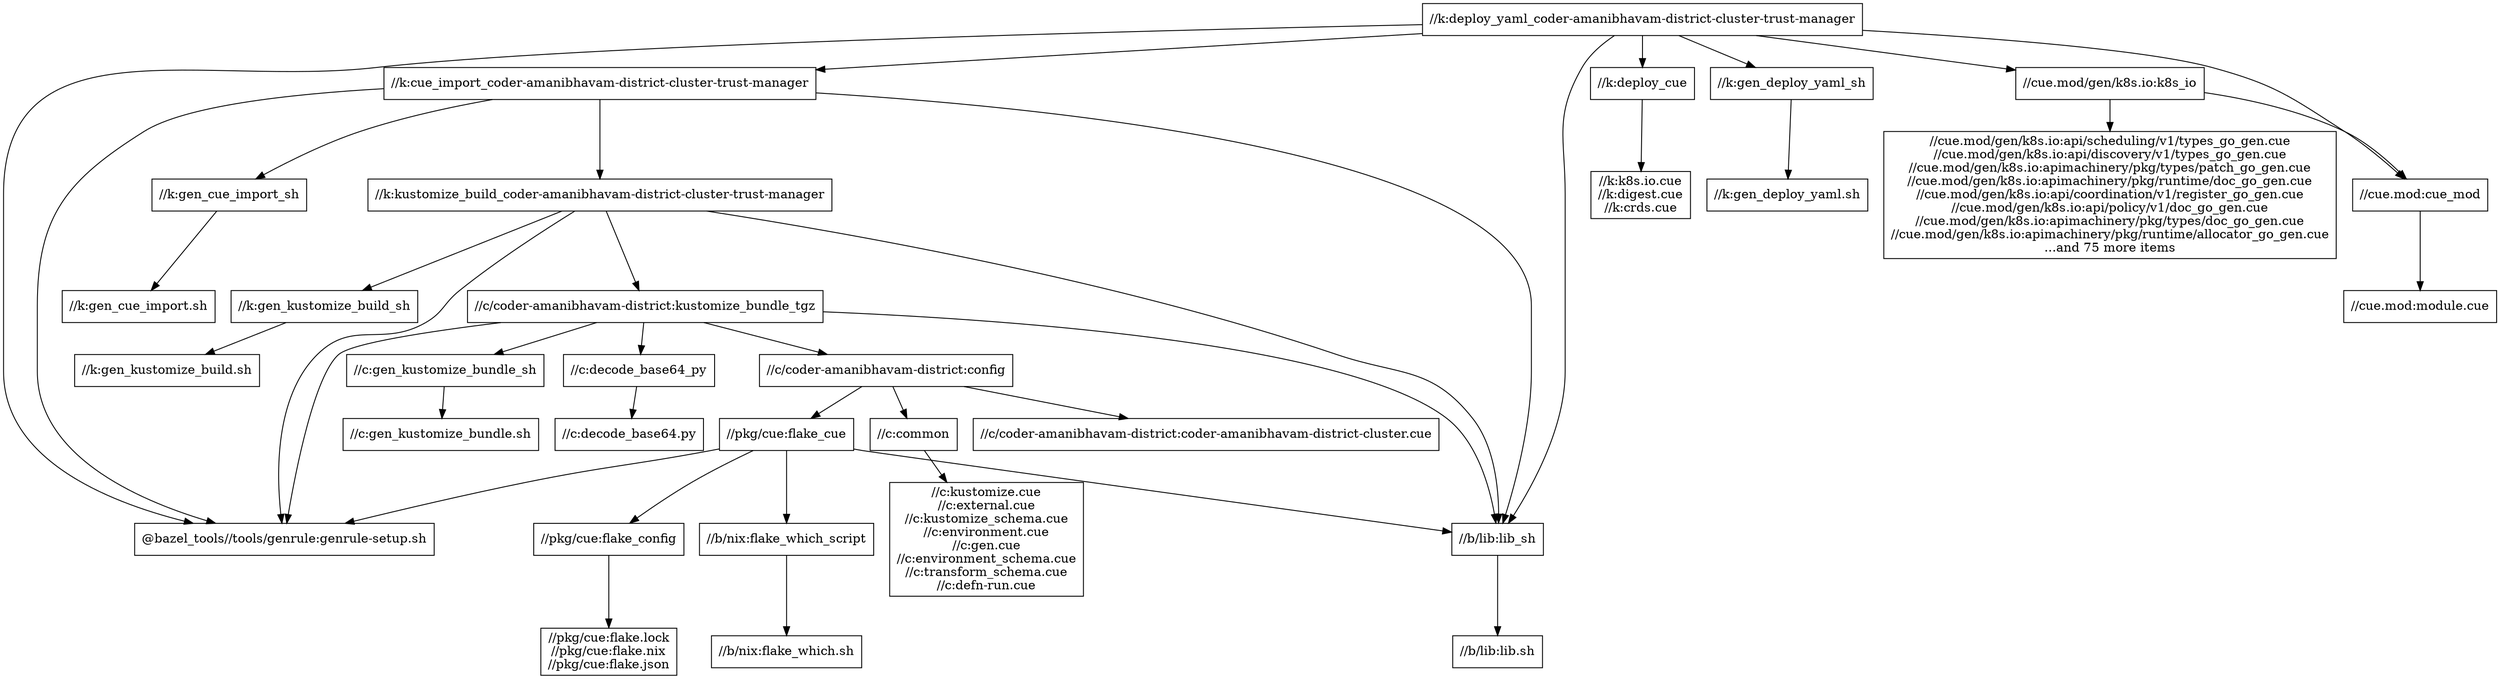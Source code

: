 digraph mygraph {
  node [shape=box];
  "//k:deploy_yaml_coder-amanibhavam-district-cluster-trust-manager"
  "//k:deploy_yaml_coder-amanibhavam-district-cluster-trust-manager" -> "//k:cue_import_coder-amanibhavam-district-cluster-trust-manager"
  "//k:deploy_yaml_coder-amanibhavam-district-cluster-trust-manager" -> "//k:deploy_cue"
  "//k:deploy_yaml_coder-amanibhavam-district-cluster-trust-manager" -> "//k:gen_deploy_yaml_sh"
  "//k:deploy_yaml_coder-amanibhavam-district-cluster-trust-manager" -> "//cue.mod:cue_mod"
  "//k:deploy_yaml_coder-amanibhavam-district-cluster-trust-manager" -> "//cue.mod/gen/k8s.io:k8s_io"
  "//k:deploy_yaml_coder-amanibhavam-district-cluster-trust-manager" -> "//b/lib:lib_sh"
  "//k:deploy_yaml_coder-amanibhavam-district-cluster-trust-manager" -> "@bazel_tools//tools/genrule:genrule-setup.sh"
  "//cue.mod/gen/k8s.io:k8s_io"
  "//cue.mod/gen/k8s.io:k8s_io" -> "//cue.mod/gen/k8s.io:api/scheduling/v1/types_go_gen.cue\n//cue.mod/gen/k8s.io:api/discovery/v1/types_go_gen.cue\n//cue.mod/gen/k8s.io:apimachinery/pkg/types/patch_go_gen.cue\n//cue.mod/gen/k8s.io:apimachinery/pkg/runtime/doc_go_gen.cue\n//cue.mod/gen/k8s.io:api/coordination/v1/register_go_gen.cue\n//cue.mod/gen/k8s.io:api/policy/v1/doc_go_gen.cue\n//cue.mod/gen/k8s.io:apimachinery/pkg/types/doc_go_gen.cue\n//cue.mod/gen/k8s.io:apimachinery/pkg/runtime/allocator_go_gen.cue\n...and 75 more items"
  "//cue.mod/gen/k8s.io:k8s_io" -> "//cue.mod:cue_mod"
  "//cue.mod/gen/k8s.io:api/scheduling/v1/types_go_gen.cue\n//cue.mod/gen/k8s.io:api/discovery/v1/types_go_gen.cue\n//cue.mod/gen/k8s.io:apimachinery/pkg/types/patch_go_gen.cue\n//cue.mod/gen/k8s.io:apimachinery/pkg/runtime/doc_go_gen.cue\n//cue.mod/gen/k8s.io:api/coordination/v1/register_go_gen.cue\n//cue.mod/gen/k8s.io:api/policy/v1/doc_go_gen.cue\n//cue.mod/gen/k8s.io:apimachinery/pkg/types/doc_go_gen.cue\n//cue.mod/gen/k8s.io:apimachinery/pkg/runtime/allocator_go_gen.cue\n...and 75 more items"
  "//cue.mod:cue_mod"
  "//cue.mod:cue_mod" -> "//cue.mod:module.cue"
  "//cue.mod:module.cue"
  "//k:gen_deploy_yaml_sh"
  "//k:gen_deploy_yaml_sh" -> "//k:gen_deploy_yaml.sh"
  "//k:gen_deploy_yaml.sh"
  "//k:deploy_cue"
  "//k:deploy_cue" -> "//k:k8s.io.cue\n//k:digest.cue\n//k:crds.cue"
  "//k:k8s.io.cue\n//k:digest.cue\n//k:crds.cue"
  "//k:cue_import_coder-amanibhavam-district-cluster-trust-manager"
  "//k:cue_import_coder-amanibhavam-district-cluster-trust-manager" -> "//k:kustomize_build_coder-amanibhavam-district-cluster-trust-manager"
  "//k:cue_import_coder-amanibhavam-district-cluster-trust-manager" -> "//k:gen_cue_import_sh"
  "//k:cue_import_coder-amanibhavam-district-cluster-trust-manager" -> "//b/lib:lib_sh"
  "//k:cue_import_coder-amanibhavam-district-cluster-trust-manager" -> "@bazel_tools//tools/genrule:genrule-setup.sh"
  "//k:gen_cue_import_sh"
  "//k:gen_cue_import_sh" -> "//k:gen_cue_import.sh"
  "//k:gen_cue_import.sh"
  "//k:kustomize_build_coder-amanibhavam-district-cluster-trust-manager"
  "//k:kustomize_build_coder-amanibhavam-district-cluster-trust-manager" -> "//k:gen_kustomize_build_sh"
  "//k:kustomize_build_coder-amanibhavam-district-cluster-trust-manager" -> "//c/coder-amanibhavam-district:kustomize_bundle_tgz"
  "//k:kustomize_build_coder-amanibhavam-district-cluster-trust-manager" -> "//b/lib:lib_sh"
  "//k:kustomize_build_coder-amanibhavam-district-cluster-trust-manager" -> "@bazel_tools//tools/genrule:genrule-setup.sh"
  "//c/coder-amanibhavam-district:kustomize_bundle_tgz"
  "//c/coder-amanibhavam-district:kustomize_bundle_tgz" -> "//c/coder-amanibhavam-district:config"
  "//c/coder-amanibhavam-district:kustomize_bundle_tgz" -> "@bazel_tools//tools/genrule:genrule-setup.sh"
  "//c/coder-amanibhavam-district:kustomize_bundle_tgz" -> "//c:gen_kustomize_bundle_sh"
  "//c/coder-amanibhavam-district:kustomize_bundle_tgz" -> "//c:decode_base64_py"
  "//c/coder-amanibhavam-district:kustomize_bundle_tgz" -> "//b/lib:lib_sh"
  "//c:decode_base64_py"
  "//c:decode_base64_py" -> "//c:decode_base64.py"
  "//c:decode_base64.py"
  "//c:gen_kustomize_bundle_sh"
  "//c:gen_kustomize_bundle_sh" -> "//c:gen_kustomize_bundle.sh"
  "//c/coder-amanibhavam-district:config"
  "//c/coder-amanibhavam-district:config" -> "//pkg/cue:flake_cue"
  "//c/coder-amanibhavam-district:config" -> "//c/coder-amanibhavam-district:coder-amanibhavam-district-cluster.cue"
  "//c/coder-amanibhavam-district:config" -> "//c:common"
  "//c:common"
  "//c:common" -> "//c:kustomize.cue\n//c:external.cue\n//c:kustomize_schema.cue\n//c:environment.cue\n//c:gen.cue\n//c:environment_schema.cue\n//c:transform_schema.cue\n//c:defn-run.cue"
  "//c:kustomize.cue\n//c:external.cue\n//c:kustomize_schema.cue\n//c:environment.cue\n//c:gen.cue\n//c:environment_schema.cue\n//c:transform_schema.cue\n//c:defn-run.cue"
  "//c/coder-amanibhavam-district:coder-amanibhavam-district-cluster.cue"
  "//pkg/cue:flake_cue"
  "//pkg/cue:flake_cue" -> "//pkg/cue:flake_config"
  "//pkg/cue:flake_cue" -> "@bazel_tools//tools/genrule:genrule-setup.sh"
  "//pkg/cue:flake_cue" -> "//b/lib:lib_sh"
  "//pkg/cue:flake_cue" -> "//b/nix:flake_which_script"
  "//b/nix:flake_which_script"
  "//b/nix:flake_which_script" -> "//b/nix:flake_which.sh"
  "//b/nix:flake_which.sh"
  "//b/lib:lib_sh"
  "//b/lib:lib_sh" -> "//b/lib:lib.sh"
  "//b/lib:lib.sh"
  "@bazel_tools//tools/genrule:genrule-setup.sh"
  "//k:gen_kustomize_build_sh"
  "//k:gen_kustomize_build_sh" -> "//k:gen_kustomize_build.sh"
  "//pkg/cue:flake_config"
  "//pkg/cue:flake_config" -> "//pkg/cue:flake.lock\n//pkg/cue:flake.nix\n//pkg/cue:flake.json"
  "//pkg/cue:flake.lock\n//pkg/cue:flake.nix\n//pkg/cue:flake.json"
  "//k:gen_kustomize_build.sh"
  "//c:gen_kustomize_bundle.sh"
}
